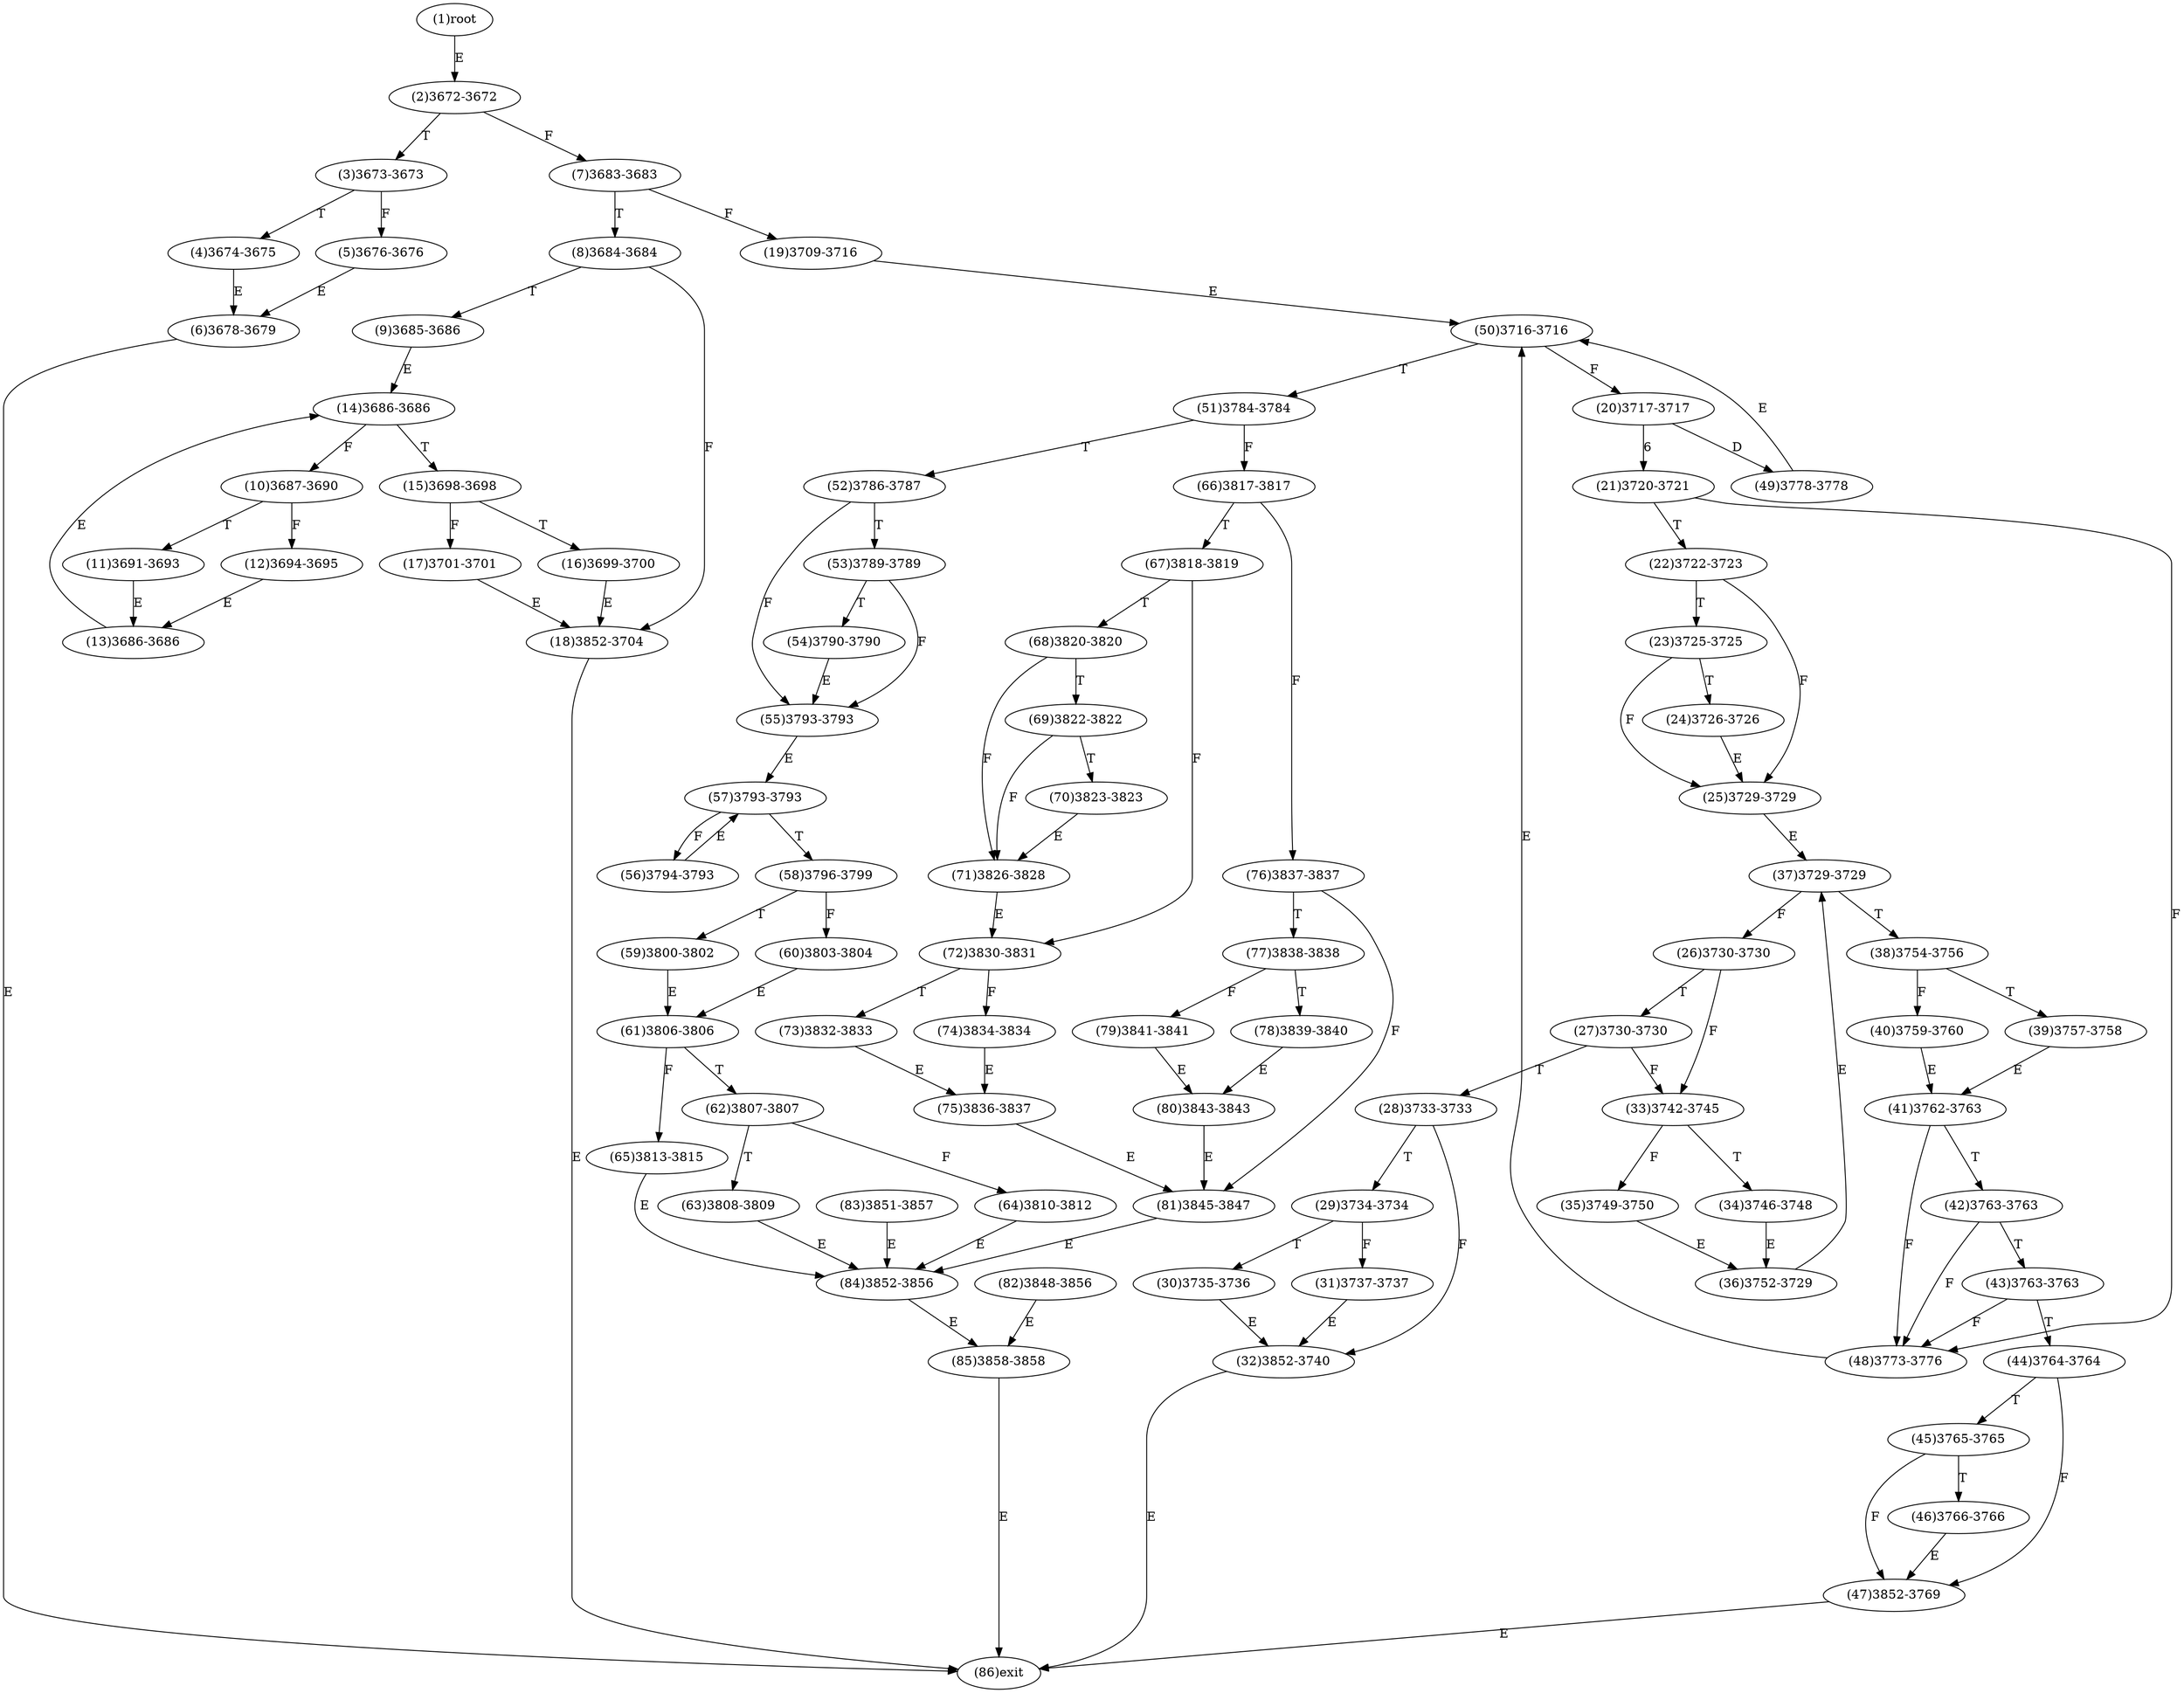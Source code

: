 digraph "" { 
1[ label="(1)root"];
2[ label="(2)3672-3672"];
3[ label="(3)3673-3673"];
4[ label="(4)3674-3675"];
5[ label="(5)3676-3676"];
6[ label="(6)3678-3679"];
7[ label="(7)3683-3683"];
8[ label="(8)3684-3684"];
9[ label="(9)3685-3686"];
10[ label="(10)3687-3690"];
11[ label="(11)3691-3693"];
12[ label="(12)3694-3695"];
13[ label="(13)3686-3686"];
14[ label="(14)3686-3686"];
15[ label="(15)3698-3698"];
17[ label="(17)3701-3701"];
16[ label="(16)3699-3700"];
19[ label="(19)3709-3716"];
18[ label="(18)3852-3704"];
21[ label="(21)3720-3721"];
20[ label="(20)3717-3717"];
23[ label="(23)3725-3725"];
22[ label="(22)3722-3723"];
25[ label="(25)3729-3729"];
24[ label="(24)3726-3726"];
27[ label="(27)3730-3730"];
26[ label="(26)3730-3730"];
29[ label="(29)3734-3734"];
28[ label="(28)3733-3733"];
31[ label="(31)3737-3737"];
30[ label="(30)3735-3736"];
34[ label="(34)3746-3748"];
35[ label="(35)3749-3750"];
32[ label="(32)3852-3740"];
33[ label="(33)3742-3745"];
38[ label="(38)3754-3756"];
39[ label="(39)3757-3758"];
36[ label="(36)3752-3729"];
37[ label="(37)3729-3729"];
42[ label="(42)3763-3763"];
43[ label="(43)3763-3763"];
40[ label="(40)3759-3760"];
41[ label="(41)3762-3763"];
46[ label="(46)3766-3766"];
47[ label="(47)3852-3769"];
44[ label="(44)3764-3764"];
45[ label="(45)3765-3765"];
51[ label="(51)3784-3784"];
50[ label="(50)3716-3716"];
49[ label="(49)3778-3778"];
48[ label="(48)3773-3776"];
55[ label="(55)3793-3793"];
54[ label="(54)3790-3790"];
53[ label="(53)3789-3789"];
52[ label="(52)3786-3787"];
59[ label="(59)3800-3802"];
58[ label="(58)3796-3799"];
57[ label="(57)3793-3793"];
56[ label="(56)3794-3793"];
63[ label="(63)3808-3809"];
62[ label="(62)3807-3807"];
61[ label="(61)3806-3806"];
60[ label="(60)3803-3804"];
68[ label="(68)3820-3820"];
69[ label="(69)3822-3822"];
70[ label="(70)3823-3823"];
71[ label="(71)3826-3828"];
64[ label="(64)3810-3812"];
65[ label="(65)3813-3815"];
66[ label="(66)3817-3817"];
67[ label="(67)3818-3819"];
76[ label="(76)3837-3837"];
77[ label="(77)3838-3838"];
78[ label="(78)3839-3840"];
79[ label="(79)3841-3841"];
72[ label="(72)3830-3831"];
73[ label="(73)3832-3833"];
74[ label="(74)3834-3834"];
75[ label="(75)3836-3837"];
85[ label="(85)3858-3858"];
84[ label="(84)3852-3856"];
86[ label="(86)exit"];
81[ label="(81)3845-3847"];
80[ label="(80)3843-3843"];
83[ label="(83)3851-3857"];
82[ label="(82)3848-3856"];
1->2[ label="E"];
2->7[ label="F"];
2->3[ label="T"];
3->5[ label="F"];
3->4[ label="T"];
4->6[ label="E"];
5->6[ label="E"];
6->86[ label="E"];
7->19[ label="F"];
7->8[ label="T"];
8->18[ label="F"];
8->9[ label="T"];
9->14[ label="E"];
10->12[ label="F"];
10->11[ label="T"];
11->13[ label="E"];
12->13[ label="E"];
13->14[ label="E"];
14->10[ label="F"];
14->15[ label="T"];
15->17[ label="F"];
15->16[ label="T"];
16->18[ label="E"];
17->18[ label="E"];
18->86[ label="E"];
19->50[ label="E"];
20->21[ label="6"];
20->49[ label="D"];
21->48[ label="F"];
21->22[ label="T"];
22->25[ label="F"];
22->23[ label="T"];
23->25[ label="F"];
23->24[ label="T"];
24->25[ label="E"];
25->37[ label="E"];
26->33[ label="F"];
26->27[ label="T"];
27->33[ label="F"];
27->28[ label="T"];
28->32[ label="F"];
28->29[ label="T"];
29->31[ label="F"];
29->30[ label="T"];
30->32[ label="E"];
31->32[ label="E"];
32->86[ label="E"];
33->35[ label="F"];
33->34[ label="T"];
34->36[ label="E"];
35->36[ label="E"];
36->37[ label="E"];
37->26[ label="F"];
37->38[ label="T"];
38->40[ label="F"];
38->39[ label="T"];
39->41[ label="E"];
40->41[ label="E"];
41->48[ label="F"];
41->42[ label="T"];
42->48[ label="F"];
42->43[ label="T"];
43->48[ label="F"];
43->44[ label="T"];
44->47[ label="F"];
44->45[ label="T"];
45->47[ label="F"];
45->46[ label="T"];
46->47[ label="E"];
47->86[ label="E"];
48->50[ label="E"];
49->50[ label="E"];
50->20[ label="F"];
50->51[ label="T"];
51->66[ label="F"];
51->52[ label="T"];
52->55[ label="F"];
52->53[ label="T"];
53->55[ label="F"];
53->54[ label="T"];
54->55[ label="E"];
55->57[ label="E"];
56->57[ label="E"];
57->56[ label="F"];
57->58[ label="T"];
58->60[ label="F"];
58->59[ label="T"];
59->61[ label="E"];
60->61[ label="E"];
61->65[ label="F"];
61->62[ label="T"];
62->64[ label="F"];
62->63[ label="T"];
63->84[ label="E"];
64->84[ label="E"];
65->84[ label="E"];
66->76[ label="F"];
66->67[ label="T"];
67->72[ label="F"];
67->68[ label="T"];
68->71[ label="F"];
68->69[ label="T"];
69->71[ label="F"];
69->70[ label="T"];
70->71[ label="E"];
71->72[ label="E"];
72->74[ label="F"];
72->73[ label="T"];
73->75[ label="E"];
74->75[ label="E"];
75->81[ label="E"];
76->81[ label="F"];
76->77[ label="T"];
77->79[ label="F"];
77->78[ label="T"];
78->80[ label="E"];
79->80[ label="E"];
80->81[ label="E"];
81->84[ label="E"];
82->85[ label="E"];
83->84[ label="E"];
84->85[ label="E"];
85->86[ label="E"];
}